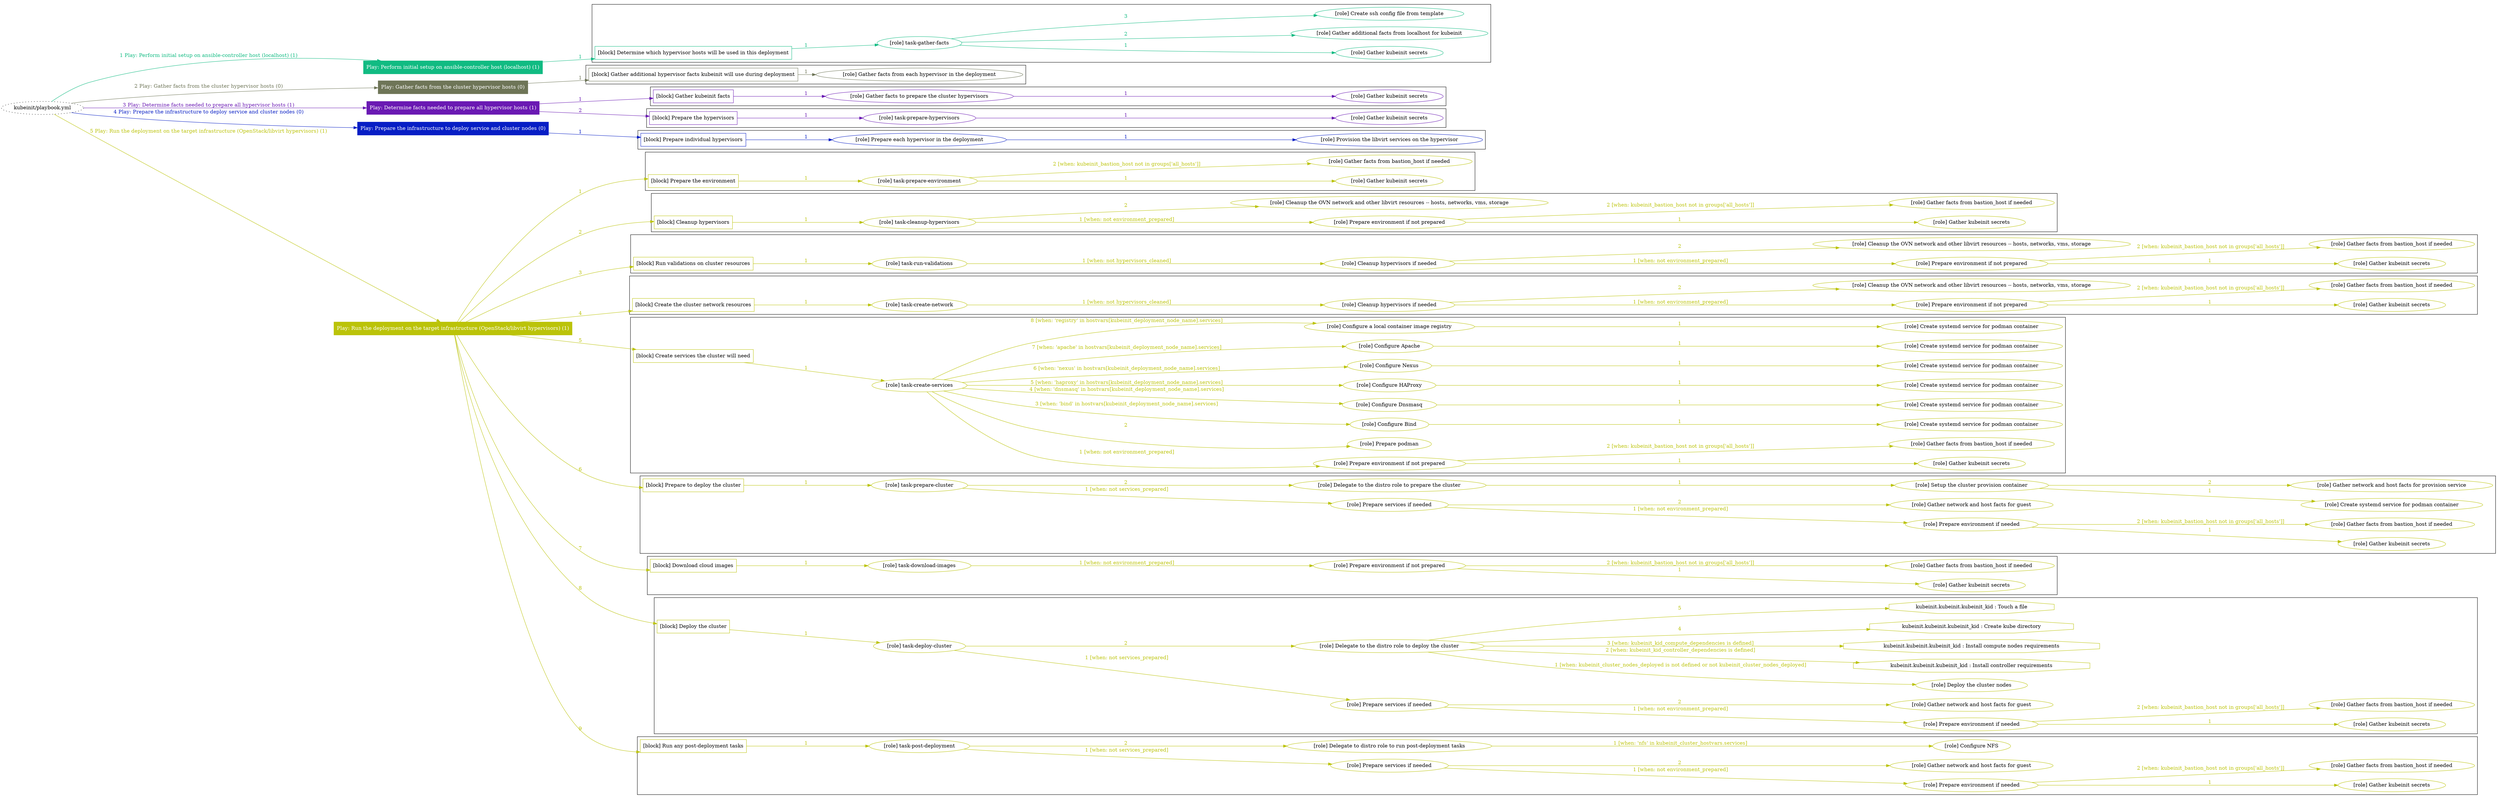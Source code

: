 digraph {
	graph [concentrate=true ordering=in rankdir=LR ratio=fill]
	edge [esep=5 sep=10]
	"kubeinit/playbook.yml" [URL="/home/runner/work/kubeinit/kubeinit/kubeinit/playbook.yml" id=playbook_c66d2b6c style=dotted]
	"kubeinit/playbook.yml" -> play_fbed39d3 [label="1 Play: Perform initial setup on ansible-controller host (localhost) (1)" color="#11bb82" fontcolor="#11bb82" id=edge_play_fbed39d3 labeltooltip="1 Play: Perform initial setup on ansible-controller host (localhost) (1)" tooltip="1 Play: Perform initial setup on ansible-controller host (localhost) (1)"]
	subgraph "Play: Perform initial setup on ansible-controller host (localhost) (1)" {
		play_fbed39d3 [label="Play: Perform initial setup on ansible-controller host (localhost) (1)" URL="/home/runner/work/kubeinit/kubeinit/kubeinit/playbook.yml" color="#11bb82" fontcolor="#ffffff" id=play_fbed39d3 shape=box style=filled tooltip=localhost]
		play_fbed39d3 -> block_c9424dff [label=1 color="#11bb82" fontcolor="#11bb82" id=edge_block_c9424dff labeltooltip=1 tooltip=1]
		subgraph cluster_block_c9424dff {
			block_c9424dff [label="[block] Determine which hypervisor hosts will be used in this deployment" URL="/home/runner/work/kubeinit/kubeinit/kubeinit/playbook.yml" color="#11bb82" id=block_c9424dff labeltooltip="Determine which hypervisor hosts will be used in this deployment" shape=box tooltip="Determine which hypervisor hosts will be used in this deployment"]
			block_c9424dff -> role_0dcf5e2d [label="1 " color="#11bb82" fontcolor="#11bb82" id=edge_role_0dcf5e2d labeltooltip="1 " tooltip="1 "]
			subgraph "task-gather-facts" {
				role_0dcf5e2d [label="[role] task-gather-facts" URL="/home/runner/work/kubeinit/kubeinit/kubeinit/playbook.yml" color="#11bb82" id=role_0dcf5e2d tooltip="task-gather-facts"]
				role_0dcf5e2d -> role_70205ec1 [label="1 " color="#11bb82" fontcolor="#11bb82" id=edge_role_70205ec1 labeltooltip="1 " tooltip="1 "]
				subgraph "Gather kubeinit secrets" {
					role_70205ec1 [label="[role] Gather kubeinit secrets" URL="/home/runner/.ansible/collections/ansible_collections/kubeinit/kubeinit/roles/kubeinit_prepare/tasks/build_hypervisors_group.yml" color="#11bb82" id=role_70205ec1 tooltip="Gather kubeinit secrets"]
				}
				role_0dcf5e2d -> role_a5b47a9d [label="2 " color="#11bb82" fontcolor="#11bb82" id=edge_role_a5b47a9d labeltooltip="2 " tooltip="2 "]
				subgraph "Gather additional facts from localhost for kubeinit" {
					role_a5b47a9d [label="[role] Gather additional facts from localhost for kubeinit" URL="/home/runner/.ansible/collections/ansible_collections/kubeinit/kubeinit/roles/kubeinit_prepare/tasks/build_hypervisors_group.yml" color="#11bb82" id=role_a5b47a9d tooltip="Gather additional facts from localhost for kubeinit"]
				}
				role_0dcf5e2d -> role_9160fa80 [label="3 " color="#11bb82" fontcolor="#11bb82" id=edge_role_9160fa80 labeltooltip="3 " tooltip="3 "]
				subgraph "Create ssh config file from template" {
					role_9160fa80 [label="[role] Create ssh config file from template" URL="/home/runner/.ansible/collections/ansible_collections/kubeinit/kubeinit/roles/kubeinit_prepare/tasks/build_hypervisors_group.yml" color="#11bb82" id=role_9160fa80 tooltip="Create ssh config file from template"]
				}
			}
		}
	}
	"kubeinit/playbook.yml" -> play_3b888ffa [label="2 Play: Gather facts from the cluster hypervisor hosts (0)" color="#6e7557" fontcolor="#6e7557" id=edge_play_3b888ffa labeltooltip="2 Play: Gather facts from the cluster hypervisor hosts (0)" tooltip="2 Play: Gather facts from the cluster hypervisor hosts (0)"]
	subgraph "Play: Gather facts from the cluster hypervisor hosts (0)" {
		play_3b888ffa [label="Play: Gather facts from the cluster hypervisor hosts (0)" URL="/home/runner/work/kubeinit/kubeinit/kubeinit/playbook.yml" color="#6e7557" fontcolor="#ffffff" id=play_3b888ffa shape=box style=filled tooltip="Play: Gather facts from the cluster hypervisor hosts (0)"]
		play_3b888ffa -> block_e6f372ea [label=1 color="#6e7557" fontcolor="#6e7557" id=edge_block_e6f372ea labeltooltip=1 tooltip=1]
		subgraph cluster_block_e6f372ea {
			block_e6f372ea [label="[block] Gather additional hypervisor facts kubeinit will use during deployment" URL="/home/runner/work/kubeinit/kubeinit/kubeinit/playbook.yml" color="#6e7557" id=block_e6f372ea labeltooltip="Gather additional hypervisor facts kubeinit will use during deployment" shape=box tooltip="Gather additional hypervisor facts kubeinit will use during deployment"]
			block_e6f372ea -> role_b46fb374 [label="1 " color="#6e7557" fontcolor="#6e7557" id=edge_role_b46fb374 labeltooltip="1 " tooltip="1 "]
			subgraph "Gather facts from each hypervisor in the deployment" {
				role_b46fb374 [label="[role] Gather facts from each hypervisor in the deployment" URL="/home/runner/work/kubeinit/kubeinit/kubeinit/playbook.yml" color="#6e7557" id=role_b46fb374 tooltip="Gather facts from each hypervisor in the deployment"]
			}
		}
	}
	"kubeinit/playbook.yml" -> play_66f94cb5 [label="3 Play: Determine facts needed to prepare all hypervisor hosts (1)" color="#6a19b3" fontcolor="#6a19b3" id=edge_play_66f94cb5 labeltooltip="3 Play: Determine facts needed to prepare all hypervisor hosts (1)" tooltip="3 Play: Determine facts needed to prepare all hypervisor hosts (1)"]
	subgraph "Play: Determine facts needed to prepare all hypervisor hosts (1)" {
		play_66f94cb5 [label="Play: Determine facts needed to prepare all hypervisor hosts (1)" URL="/home/runner/work/kubeinit/kubeinit/kubeinit/playbook.yml" color="#6a19b3" fontcolor="#ffffff" id=play_66f94cb5 shape=box style=filled tooltip=localhost]
		play_66f94cb5 -> block_f495e90d [label=1 color="#6a19b3" fontcolor="#6a19b3" id=edge_block_f495e90d labeltooltip=1 tooltip=1]
		subgraph cluster_block_f495e90d {
			block_f495e90d [label="[block] Gather kubeinit facts" URL="/home/runner/work/kubeinit/kubeinit/kubeinit/playbook.yml" color="#6a19b3" id=block_f495e90d labeltooltip="Gather kubeinit facts" shape=box tooltip="Gather kubeinit facts"]
			block_f495e90d -> role_ffa2a58a [label="1 " color="#6a19b3" fontcolor="#6a19b3" id=edge_role_ffa2a58a labeltooltip="1 " tooltip="1 "]
			subgraph "Gather facts to prepare the cluster hypervisors" {
				role_ffa2a58a [label="[role] Gather facts to prepare the cluster hypervisors" URL="/home/runner/work/kubeinit/kubeinit/kubeinit/playbook.yml" color="#6a19b3" id=role_ffa2a58a tooltip="Gather facts to prepare the cluster hypervisors"]
				role_ffa2a58a -> role_9fe7376a [label="1 " color="#6a19b3" fontcolor="#6a19b3" id=edge_role_9fe7376a labeltooltip="1 " tooltip="1 "]
				subgraph "Gather kubeinit secrets" {
					role_9fe7376a [label="[role] Gather kubeinit secrets" URL="/home/runner/.ansible/collections/ansible_collections/kubeinit/kubeinit/roles/kubeinit_prepare/tasks/gather_kubeinit_facts.yml" color="#6a19b3" id=role_9fe7376a tooltip="Gather kubeinit secrets"]
				}
			}
		}
		play_66f94cb5 -> block_271c1c79 [label=2 color="#6a19b3" fontcolor="#6a19b3" id=edge_block_271c1c79 labeltooltip=2 tooltip=2]
		subgraph cluster_block_271c1c79 {
			block_271c1c79 [label="[block] Prepare the hypervisors" URL="/home/runner/work/kubeinit/kubeinit/kubeinit/playbook.yml" color="#6a19b3" id=block_271c1c79 labeltooltip="Prepare the hypervisors" shape=box tooltip="Prepare the hypervisors"]
			block_271c1c79 -> role_69c3ba0f [label="1 " color="#6a19b3" fontcolor="#6a19b3" id=edge_role_69c3ba0f labeltooltip="1 " tooltip="1 "]
			subgraph "task-prepare-hypervisors" {
				role_69c3ba0f [label="[role] task-prepare-hypervisors" URL="/home/runner/work/kubeinit/kubeinit/kubeinit/playbook.yml" color="#6a19b3" id=role_69c3ba0f tooltip="task-prepare-hypervisors"]
				role_69c3ba0f -> role_991fa40a [label="1 " color="#6a19b3" fontcolor="#6a19b3" id=edge_role_991fa40a labeltooltip="1 " tooltip="1 "]
				subgraph "Gather kubeinit secrets" {
					role_991fa40a [label="[role] Gather kubeinit secrets" URL="/home/runner/.ansible/collections/ansible_collections/kubeinit/kubeinit/roles/kubeinit_prepare/tasks/gather_kubeinit_facts.yml" color="#6a19b3" id=role_991fa40a tooltip="Gather kubeinit secrets"]
				}
			}
		}
	}
	"kubeinit/playbook.yml" -> play_168683db [label="4 Play: Prepare the infrastructure to deploy service and cluster nodes (0)" color="#071ec5" fontcolor="#071ec5" id=edge_play_168683db labeltooltip="4 Play: Prepare the infrastructure to deploy service and cluster nodes (0)" tooltip="4 Play: Prepare the infrastructure to deploy service and cluster nodes (0)"]
	subgraph "Play: Prepare the infrastructure to deploy service and cluster nodes (0)" {
		play_168683db [label="Play: Prepare the infrastructure to deploy service and cluster nodes (0)" URL="/home/runner/work/kubeinit/kubeinit/kubeinit/playbook.yml" color="#071ec5" fontcolor="#ffffff" id=play_168683db shape=box style=filled tooltip="Play: Prepare the infrastructure to deploy service and cluster nodes (0)"]
		play_168683db -> block_8e3e658f [label=1 color="#071ec5" fontcolor="#071ec5" id=edge_block_8e3e658f labeltooltip=1 tooltip=1]
		subgraph cluster_block_8e3e658f {
			block_8e3e658f [label="[block] Prepare individual hypervisors" URL="/home/runner/work/kubeinit/kubeinit/kubeinit/playbook.yml" color="#071ec5" id=block_8e3e658f labeltooltip="Prepare individual hypervisors" shape=box tooltip="Prepare individual hypervisors"]
			block_8e3e658f -> role_1d88ea75 [label="1 " color="#071ec5" fontcolor="#071ec5" id=edge_role_1d88ea75 labeltooltip="1 " tooltip="1 "]
			subgraph "Prepare each hypervisor in the deployment" {
				role_1d88ea75 [label="[role] Prepare each hypervisor in the deployment" URL="/home/runner/work/kubeinit/kubeinit/kubeinit/playbook.yml" color="#071ec5" id=role_1d88ea75 tooltip="Prepare each hypervisor in the deployment"]
				role_1d88ea75 -> role_c6148bd5 [label="1 " color="#071ec5" fontcolor="#071ec5" id=edge_role_c6148bd5 labeltooltip="1 " tooltip="1 "]
				subgraph "Provision the libvirt services on the hypervisor" {
					role_c6148bd5 [label="[role] Provision the libvirt services on the hypervisor" URL="/home/runner/.ansible/collections/ansible_collections/kubeinit/kubeinit/roles/kubeinit_prepare/tasks/prepare_hypervisor.yml" color="#071ec5" id=role_c6148bd5 tooltip="Provision the libvirt services on the hypervisor"]
				}
			}
		}
	}
	"kubeinit/playbook.yml" -> play_9529933c [label="5 Play: Run the deployment on the target infrastructure (OpenStack/libvirt hypervisors) (1)" color="#bbc309" fontcolor="#bbc309" id=edge_play_9529933c labeltooltip="5 Play: Run the deployment on the target infrastructure (OpenStack/libvirt hypervisors) (1)" tooltip="5 Play: Run the deployment on the target infrastructure (OpenStack/libvirt hypervisors) (1)"]
	subgraph "Play: Run the deployment on the target infrastructure (OpenStack/libvirt hypervisors) (1)" {
		play_9529933c [label="Play: Run the deployment on the target infrastructure (OpenStack/libvirt hypervisors) (1)" URL="/home/runner/work/kubeinit/kubeinit/kubeinit/playbook.yml" color="#bbc309" fontcolor="#ffffff" id=play_9529933c shape=box style=filled tooltip=localhost]
		play_9529933c -> block_76364a7c [label=1 color="#bbc309" fontcolor="#bbc309" id=edge_block_76364a7c labeltooltip=1 tooltip=1]
		subgraph cluster_block_76364a7c {
			block_76364a7c [label="[block] Prepare the environment" URL="/home/runner/work/kubeinit/kubeinit/kubeinit/playbook.yml" color="#bbc309" id=block_76364a7c labeltooltip="Prepare the environment" shape=box tooltip="Prepare the environment"]
			block_76364a7c -> role_6dca01d0 [label="1 " color="#bbc309" fontcolor="#bbc309" id=edge_role_6dca01d0 labeltooltip="1 " tooltip="1 "]
			subgraph "task-prepare-environment" {
				role_6dca01d0 [label="[role] task-prepare-environment" URL="/home/runner/work/kubeinit/kubeinit/kubeinit/playbook.yml" color="#bbc309" id=role_6dca01d0 tooltip="task-prepare-environment"]
				role_6dca01d0 -> role_e27d7e9a [label="1 " color="#bbc309" fontcolor="#bbc309" id=edge_role_e27d7e9a labeltooltip="1 " tooltip="1 "]
				subgraph "Gather kubeinit secrets" {
					role_e27d7e9a [label="[role] Gather kubeinit secrets" URL="/home/runner/.ansible/collections/ansible_collections/kubeinit/kubeinit/roles/kubeinit_prepare/tasks/gather_kubeinit_facts.yml" color="#bbc309" id=role_e27d7e9a tooltip="Gather kubeinit secrets"]
				}
				role_6dca01d0 -> role_50e47f09 [label="2 [when: kubeinit_bastion_host not in groups['all_hosts']]" color="#bbc309" fontcolor="#bbc309" id=edge_role_50e47f09 labeltooltip="2 [when: kubeinit_bastion_host not in groups['all_hosts']]" tooltip="2 [when: kubeinit_bastion_host not in groups['all_hosts']]"]
				subgraph "Gather facts from bastion_host if needed" {
					role_50e47f09 [label="[role] Gather facts from bastion_host if needed" URL="/home/runner/.ansible/collections/ansible_collections/kubeinit/kubeinit/roles/kubeinit_prepare/tasks/main.yml" color="#bbc309" id=role_50e47f09 tooltip="Gather facts from bastion_host if needed"]
				}
			}
		}
		play_9529933c -> block_c241fa55 [label=2 color="#bbc309" fontcolor="#bbc309" id=edge_block_c241fa55 labeltooltip=2 tooltip=2]
		subgraph cluster_block_c241fa55 {
			block_c241fa55 [label="[block] Cleanup hypervisors" URL="/home/runner/work/kubeinit/kubeinit/kubeinit/playbook.yml" color="#bbc309" id=block_c241fa55 labeltooltip="Cleanup hypervisors" shape=box tooltip="Cleanup hypervisors"]
			block_c241fa55 -> role_ae78bc80 [label="1 " color="#bbc309" fontcolor="#bbc309" id=edge_role_ae78bc80 labeltooltip="1 " tooltip="1 "]
			subgraph "task-cleanup-hypervisors" {
				role_ae78bc80 [label="[role] task-cleanup-hypervisors" URL="/home/runner/work/kubeinit/kubeinit/kubeinit/playbook.yml" color="#bbc309" id=role_ae78bc80 tooltip="task-cleanup-hypervisors"]
				role_ae78bc80 -> role_34e4c53e [label="1 [when: not environment_prepared]" color="#bbc309" fontcolor="#bbc309" id=edge_role_34e4c53e labeltooltip="1 [when: not environment_prepared]" tooltip="1 [when: not environment_prepared]"]
				subgraph "Prepare environment if not prepared" {
					role_34e4c53e [label="[role] Prepare environment if not prepared" URL="/home/runner/.ansible/collections/ansible_collections/kubeinit/kubeinit/roles/kubeinit_libvirt/tasks/cleanup_hypervisors.yml" color="#bbc309" id=role_34e4c53e tooltip="Prepare environment if not prepared"]
					role_34e4c53e -> role_4a4bcd82 [label="1 " color="#bbc309" fontcolor="#bbc309" id=edge_role_4a4bcd82 labeltooltip="1 " tooltip="1 "]
					subgraph "Gather kubeinit secrets" {
						role_4a4bcd82 [label="[role] Gather kubeinit secrets" URL="/home/runner/.ansible/collections/ansible_collections/kubeinit/kubeinit/roles/kubeinit_prepare/tasks/gather_kubeinit_facts.yml" color="#bbc309" id=role_4a4bcd82 tooltip="Gather kubeinit secrets"]
					}
					role_34e4c53e -> role_caad94bd [label="2 [when: kubeinit_bastion_host not in groups['all_hosts']]" color="#bbc309" fontcolor="#bbc309" id=edge_role_caad94bd labeltooltip="2 [when: kubeinit_bastion_host not in groups['all_hosts']]" tooltip="2 [when: kubeinit_bastion_host not in groups['all_hosts']]"]
					subgraph "Gather facts from bastion_host if needed" {
						role_caad94bd [label="[role] Gather facts from bastion_host if needed" URL="/home/runner/.ansible/collections/ansible_collections/kubeinit/kubeinit/roles/kubeinit_prepare/tasks/main.yml" color="#bbc309" id=role_caad94bd tooltip="Gather facts from bastion_host if needed"]
					}
				}
				role_ae78bc80 -> role_d96085a8 [label="2 " color="#bbc309" fontcolor="#bbc309" id=edge_role_d96085a8 labeltooltip="2 " tooltip="2 "]
				subgraph "Cleanup the OVN network and other libvirt resources -- hosts, networks, vms, storage" {
					role_d96085a8 [label="[role] Cleanup the OVN network and other libvirt resources -- hosts, networks, vms, storage" URL="/home/runner/.ansible/collections/ansible_collections/kubeinit/kubeinit/roles/kubeinit_libvirt/tasks/cleanup_hypervisors.yml" color="#bbc309" id=role_d96085a8 tooltip="Cleanup the OVN network and other libvirt resources -- hosts, networks, vms, storage"]
				}
			}
		}
		play_9529933c -> block_d9c5f96c [label=3 color="#bbc309" fontcolor="#bbc309" id=edge_block_d9c5f96c labeltooltip=3 tooltip=3]
		subgraph cluster_block_d9c5f96c {
			block_d9c5f96c [label="[block] Run validations on cluster resources" URL="/home/runner/work/kubeinit/kubeinit/kubeinit/playbook.yml" color="#bbc309" id=block_d9c5f96c labeltooltip="Run validations on cluster resources" shape=box tooltip="Run validations on cluster resources"]
			block_d9c5f96c -> role_cf5ca681 [label="1 " color="#bbc309" fontcolor="#bbc309" id=edge_role_cf5ca681 labeltooltip="1 " tooltip="1 "]
			subgraph "task-run-validations" {
				role_cf5ca681 [label="[role] task-run-validations" URL="/home/runner/work/kubeinit/kubeinit/kubeinit/playbook.yml" color="#bbc309" id=role_cf5ca681 tooltip="task-run-validations"]
				role_cf5ca681 -> role_92d03b9b [label="1 [when: not hypervisors_cleaned]" color="#bbc309" fontcolor="#bbc309" id=edge_role_92d03b9b labeltooltip="1 [when: not hypervisors_cleaned]" tooltip="1 [when: not hypervisors_cleaned]"]
				subgraph "Cleanup hypervisors if needed" {
					role_92d03b9b [label="[role] Cleanup hypervisors if needed" URL="/home/runner/.ansible/collections/ansible_collections/kubeinit/kubeinit/roles/kubeinit_validations/tasks/main.yml" color="#bbc309" id=role_92d03b9b tooltip="Cleanup hypervisors if needed"]
					role_92d03b9b -> role_3b98ca30 [label="1 [when: not environment_prepared]" color="#bbc309" fontcolor="#bbc309" id=edge_role_3b98ca30 labeltooltip="1 [when: not environment_prepared]" tooltip="1 [when: not environment_prepared]"]
					subgraph "Prepare environment if not prepared" {
						role_3b98ca30 [label="[role] Prepare environment if not prepared" URL="/home/runner/.ansible/collections/ansible_collections/kubeinit/kubeinit/roles/kubeinit_libvirt/tasks/cleanup_hypervisors.yml" color="#bbc309" id=role_3b98ca30 tooltip="Prepare environment if not prepared"]
						role_3b98ca30 -> role_3f844bdb [label="1 " color="#bbc309" fontcolor="#bbc309" id=edge_role_3f844bdb labeltooltip="1 " tooltip="1 "]
						subgraph "Gather kubeinit secrets" {
							role_3f844bdb [label="[role] Gather kubeinit secrets" URL="/home/runner/.ansible/collections/ansible_collections/kubeinit/kubeinit/roles/kubeinit_prepare/tasks/gather_kubeinit_facts.yml" color="#bbc309" id=role_3f844bdb tooltip="Gather kubeinit secrets"]
						}
						role_3b98ca30 -> role_55ef701d [label="2 [when: kubeinit_bastion_host not in groups['all_hosts']]" color="#bbc309" fontcolor="#bbc309" id=edge_role_55ef701d labeltooltip="2 [when: kubeinit_bastion_host not in groups['all_hosts']]" tooltip="2 [when: kubeinit_bastion_host not in groups['all_hosts']]"]
						subgraph "Gather facts from bastion_host if needed" {
							role_55ef701d [label="[role] Gather facts from bastion_host if needed" URL="/home/runner/.ansible/collections/ansible_collections/kubeinit/kubeinit/roles/kubeinit_prepare/tasks/main.yml" color="#bbc309" id=role_55ef701d tooltip="Gather facts from bastion_host if needed"]
						}
					}
					role_92d03b9b -> role_9e9fdbe2 [label="2 " color="#bbc309" fontcolor="#bbc309" id=edge_role_9e9fdbe2 labeltooltip="2 " tooltip="2 "]
					subgraph "Cleanup the OVN network and other libvirt resources -- hosts, networks, vms, storage" {
						role_9e9fdbe2 [label="[role] Cleanup the OVN network and other libvirt resources -- hosts, networks, vms, storage" URL="/home/runner/.ansible/collections/ansible_collections/kubeinit/kubeinit/roles/kubeinit_libvirt/tasks/cleanup_hypervisors.yml" color="#bbc309" id=role_9e9fdbe2 tooltip="Cleanup the OVN network and other libvirt resources -- hosts, networks, vms, storage"]
					}
				}
			}
		}
		play_9529933c -> block_535221e5 [label=4 color="#bbc309" fontcolor="#bbc309" id=edge_block_535221e5 labeltooltip=4 tooltip=4]
		subgraph cluster_block_535221e5 {
			block_535221e5 [label="[block] Create the cluster network resources" URL="/home/runner/work/kubeinit/kubeinit/kubeinit/playbook.yml" color="#bbc309" id=block_535221e5 labeltooltip="Create the cluster network resources" shape=box tooltip="Create the cluster network resources"]
			block_535221e5 -> role_fe9a8014 [label="1 " color="#bbc309" fontcolor="#bbc309" id=edge_role_fe9a8014 labeltooltip="1 " tooltip="1 "]
			subgraph "task-create-network" {
				role_fe9a8014 [label="[role] task-create-network" URL="/home/runner/work/kubeinit/kubeinit/kubeinit/playbook.yml" color="#bbc309" id=role_fe9a8014 tooltip="task-create-network"]
				role_fe9a8014 -> role_20a95f0d [label="1 [when: not hypervisors_cleaned]" color="#bbc309" fontcolor="#bbc309" id=edge_role_20a95f0d labeltooltip="1 [when: not hypervisors_cleaned]" tooltip="1 [when: not hypervisors_cleaned]"]
				subgraph "Cleanup hypervisors if needed" {
					role_20a95f0d [label="[role] Cleanup hypervisors if needed" URL="/home/runner/.ansible/collections/ansible_collections/kubeinit/kubeinit/roles/kubeinit_libvirt/tasks/create_network.yml" color="#bbc309" id=role_20a95f0d tooltip="Cleanup hypervisors if needed"]
					role_20a95f0d -> role_280f5bee [label="1 [when: not environment_prepared]" color="#bbc309" fontcolor="#bbc309" id=edge_role_280f5bee labeltooltip="1 [when: not environment_prepared]" tooltip="1 [when: not environment_prepared]"]
					subgraph "Prepare environment if not prepared" {
						role_280f5bee [label="[role] Prepare environment if not prepared" URL="/home/runner/.ansible/collections/ansible_collections/kubeinit/kubeinit/roles/kubeinit_libvirt/tasks/cleanup_hypervisors.yml" color="#bbc309" id=role_280f5bee tooltip="Prepare environment if not prepared"]
						role_280f5bee -> role_f8305749 [label="1 " color="#bbc309" fontcolor="#bbc309" id=edge_role_f8305749 labeltooltip="1 " tooltip="1 "]
						subgraph "Gather kubeinit secrets" {
							role_f8305749 [label="[role] Gather kubeinit secrets" URL="/home/runner/.ansible/collections/ansible_collections/kubeinit/kubeinit/roles/kubeinit_prepare/tasks/gather_kubeinit_facts.yml" color="#bbc309" id=role_f8305749 tooltip="Gather kubeinit secrets"]
						}
						role_280f5bee -> role_5adccc6c [label="2 [when: kubeinit_bastion_host not in groups['all_hosts']]" color="#bbc309" fontcolor="#bbc309" id=edge_role_5adccc6c labeltooltip="2 [when: kubeinit_bastion_host not in groups['all_hosts']]" tooltip="2 [when: kubeinit_bastion_host not in groups['all_hosts']]"]
						subgraph "Gather facts from bastion_host if needed" {
							role_5adccc6c [label="[role] Gather facts from bastion_host if needed" URL="/home/runner/.ansible/collections/ansible_collections/kubeinit/kubeinit/roles/kubeinit_prepare/tasks/main.yml" color="#bbc309" id=role_5adccc6c tooltip="Gather facts from bastion_host if needed"]
						}
					}
					role_20a95f0d -> role_b2663a07 [label="2 " color="#bbc309" fontcolor="#bbc309" id=edge_role_b2663a07 labeltooltip="2 " tooltip="2 "]
					subgraph "Cleanup the OVN network and other libvirt resources -- hosts, networks, vms, storage" {
						role_b2663a07 [label="[role] Cleanup the OVN network and other libvirt resources -- hosts, networks, vms, storage" URL="/home/runner/.ansible/collections/ansible_collections/kubeinit/kubeinit/roles/kubeinit_libvirt/tasks/cleanup_hypervisors.yml" color="#bbc309" id=role_b2663a07 tooltip="Cleanup the OVN network and other libvirt resources -- hosts, networks, vms, storage"]
					}
				}
			}
		}
		play_9529933c -> block_8346c1e0 [label=5 color="#bbc309" fontcolor="#bbc309" id=edge_block_8346c1e0 labeltooltip=5 tooltip=5]
		subgraph cluster_block_8346c1e0 {
			block_8346c1e0 [label="[block] Create services the cluster will need" URL="/home/runner/work/kubeinit/kubeinit/kubeinit/playbook.yml" color="#bbc309" id=block_8346c1e0 labeltooltip="Create services the cluster will need" shape=box tooltip="Create services the cluster will need"]
			block_8346c1e0 -> role_ca1c887b [label="1 " color="#bbc309" fontcolor="#bbc309" id=edge_role_ca1c887b labeltooltip="1 " tooltip="1 "]
			subgraph "task-create-services" {
				role_ca1c887b [label="[role] task-create-services" URL="/home/runner/work/kubeinit/kubeinit/kubeinit/playbook.yml" color="#bbc309" id=role_ca1c887b tooltip="task-create-services"]
				role_ca1c887b -> role_d0c6d869 [label="1 [when: not environment_prepared]" color="#bbc309" fontcolor="#bbc309" id=edge_role_d0c6d869 labeltooltip="1 [when: not environment_prepared]" tooltip="1 [when: not environment_prepared]"]
				subgraph "Prepare environment if not prepared" {
					role_d0c6d869 [label="[role] Prepare environment if not prepared" URL="/home/runner/.ansible/collections/ansible_collections/kubeinit/kubeinit/roles/kubeinit_services/tasks/main.yml" color="#bbc309" id=role_d0c6d869 tooltip="Prepare environment if not prepared"]
					role_d0c6d869 -> role_6ed47f41 [label="1 " color="#bbc309" fontcolor="#bbc309" id=edge_role_6ed47f41 labeltooltip="1 " tooltip="1 "]
					subgraph "Gather kubeinit secrets" {
						role_6ed47f41 [label="[role] Gather kubeinit secrets" URL="/home/runner/.ansible/collections/ansible_collections/kubeinit/kubeinit/roles/kubeinit_prepare/tasks/gather_kubeinit_facts.yml" color="#bbc309" id=role_6ed47f41 tooltip="Gather kubeinit secrets"]
					}
					role_d0c6d869 -> role_5b62f137 [label="2 [when: kubeinit_bastion_host not in groups['all_hosts']]" color="#bbc309" fontcolor="#bbc309" id=edge_role_5b62f137 labeltooltip="2 [when: kubeinit_bastion_host not in groups['all_hosts']]" tooltip="2 [when: kubeinit_bastion_host not in groups['all_hosts']]"]
					subgraph "Gather facts from bastion_host if needed" {
						role_5b62f137 [label="[role] Gather facts from bastion_host if needed" URL="/home/runner/.ansible/collections/ansible_collections/kubeinit/kubeinit/roles/kubeinit_prepare/tasks/main.yml" color="#bbc309" id=role_5b62f137 tooltip="Gather facts from bastion_host if needed"]
					}
				}
				role_ca1c887b -> role_a97f6006 [label="2 " color="#bbc309" fontcolor="#bbc309" id=edge_role_a97f6006 labeltooltip="2 " tooltip="2 "]
				subgraph "Prepare podman" {
					role_a97f6006 [label="[role] Prepare podman" URL="/home/runner/.ansible/collections/ansible_collections/kubeinit/kubeinit/roles/kubeinit_services/tasks/00_create_service_pod.yml" color="#bbc309" id=role_a97f6006 tooltip="Prepare podman"]
				}
				role_ca1c887b -> role_5b91a382 [label="3 [when: 'bind' in hostvars[kubeinit_deployment_node_name].services]" color="#bbc309" fontcolor="#bbc309" id=edge_role_5b91a382 labeltooltip="3 [when: 'bind' in hostvars[kubeinit_deployment_node_name].services]" tooltip="3 [when: 'bind' in hostvars[kubeinit_deployment_node_name].services]"]
				subgraph "Configure Bind" {
					role_5b91a382 [label="[role] Configure Bind" URL="/home/runner/.ansible/collections/ansible_collections/kubeinit/kubeinit/roles/kubeinit_services/tasks/start_services_containers.yml" color="#bbc309" id=role_5b91a382 tooltip="Configure Bind"]
					role_5b91a382 -> role_92d95668 [label="1 " color="#bbc309" fontcolor="#bbc309" id=edge_role_92d95668 labeltooltip="1 " tooltip="1 "]
					subgraph "Create systemd service for podman container" {
						role_92d95668 [label="[role] Create systemd service for podman container" URL="/home/runner/.ansible/collections/ansible_collections/kubeinit/kubeinit/roles/kubeinit_bind/tasks/main.yml" color="#bbc309" id=role_92d95668 tooltip="Create systemd service for podman container"]
					}
				}
				role_ca1c887b -> role_545aea89 [label="4 [when: 'dnsmasq' in hostvars[kubeinit_deployment_node_name].services]" color="#bbc309" fontcolor="#bbc309" id=edge_role_545aea89 labeltooltip="4 [when: 'dnsmasq' in hostvars[kubeinit_deployment_node_name].services]" tooltip="4 [when: 'dnsmasq' in hostvars[kubeinit_deployment_node_name].services]"]
				subgraph "Configure Dnsmasq" {
					role_545aea89 [label="[role] Configure Dnsmasq" URL="/home/runner/.ansible/collections/ansible_collections/kubeinit/kubeinit/roles/kubeinit_services/tasks/start_services_containers.yml" color="#bbc309" id=role_545aea89 tooltip="Configure Dnsmasq"]
					role_545aea89 -> role_5e1aa521 [label="1 " color="#bbc309" fontcolor="#bbc309" id=edge_role_5e1aa521 labeltooltip="1 " tooltip="1 "]
					subgraph "Create systemd service for podman container" {
						role_5e1aa521 [label="[role] Create systemd service for podman container" URL="/home/runner/.ansible/collections/ansible_collections/kubeinit/kubeinit/roles/kubeinit_dnsmasq/tasks/main.yml" color="#bbc309" id=role_5e1aa521 tooltip="Create systemd service for podman container"]
					}
				}
				role_ca1c887b -> role_60250e47 [label="5 [when: 'haproxy' in hostvars[kubeinit_deployment_node_name].services]" color="#bbc309" fontcolor="#bbc309" id=edge_role_60250e47 labeltooltip="5 [when: 'haproxy' in hostvars[kubeinit_deployment_node_name].services]" tooltip="5 [when: 'haproxy' in hostvars[kubeinit_deployment_node_name].services]"]
				subgraph "Configure HAProxy" {
					role_60250e47 [label="[role] Configure HAProxy" URL="/home/runner/.ansible/collections/ansible_collections/kubeinit/kubeinit/roles/kubeinit_services/tasks/start_services_containers.yml" color="#bbc309" id=role_60250e47 tooltip="Configure HAProxy"]
					role_60250e47 -> role_66f6d099 [label="1 " color="#bbc309" fontcolor="#bbc309" id=edge_role_66f6d099 labeltooltip="1 " tooltip="1 "]
					subgraph "Create systemd service for podman container" {
						role_66f6d099 [label="[role] Create systemd service for podman container" URL="/home/runner/.ansible/collections/ansible_collections/kubeinit/kubeinit/roles/kubeinit_haproxy/tasks/main.yml" color="#bbc309" id=role_66f6d099 tooltip="Create systemd service for podman container"]
					}
				}
				role_ca1c887b -> role_f89919b2 [label="6 [when: 'nexus' in hostvars[kubeinit_deployment_node_name].services]" color="#bbc309" fontcolor="#bbc309" id=edge_role_f89919b2 labeltooltip="6 [when: 'nexus' in hostvars[kubeinit_deployment_node_name].services]" tooltip="6 [when: 'nexus' in hostvars[kubeinit_deployment_node_name].services]"]
				subgraph "Configure Nexus" {
					role_f89919b2 [label="[role] Configure Nexus" URL="/home/runner/.ansible/collections/ansible_collections/kubeinit/kubeinit/roles/kubeinit_services/tasks/start_services_containers.yml" color="#bbc309" id=role_f89919b2 tooltip="Configure Nexus"]
					role_f89919b2 -> role_61644a40 [label="1 " color="#bbc309" fontcolor="#bbc309" id=edge_role_61644a40 labeltooltip="1 " tooltip="1 "]
					subgraph "Create systemd service for podman container" {
						role_61644a40 [label="[role] Create systemd service for podman container" URL="/home/runner/.ansible/collections/ansible_collections/kubeinit/kubeinit/roles/kubeinit_nexus/tasks/main.yml" color="#bbc309" id=role_61644a40 tooltip="Create systemd service for podman container"]
					}
				}
				role_ca1c887b -> role_2cda50cd [label="7 [when: 'apache' in hostvars[kubeinit_deployment_node_name].services]" color="#bbc309" fontcolor="#bbc309" id=edge_role_2cda50cd labeltooltip="7 [when: 'apache' in hostvars[kubeinit_deployment_node_name].services]" tooltip="7 [when: 'apache' in hostvars[kubeinit_deployment_node_name].services]"]
				subgraph "Configure Apache" {
					role_2cda50cd [label="[role] Configure Apache" URL="/home/runner/.ansible/collections/ansible_collections/kubeinit/kubeinit/roles/kubeinit_services/tasks/start_services_containers.yml" color="#bbc309" id=role_2cda50cd tooltip="Configure Apache"]
					role_2cda50cd -> role_f480b634 [label="1 " color="#bbc309" fontcolor="#bbc309" id=edge_role_f480b634 labeltooltip="1 " tooltip="1 "]
					subgraph "Create systemd service for podman container" {
						role_f480b634 [label="[role] Create systemd service for podman container" URL="/home/runner/.ansible/collections/ansible_collections/kubeinit/kubeinit/roles/kubeinit_apache/tasks/main.yml" color="#bbc309" id=role_f480b634 tooltip="Create systemd service for podman container"]
					}
				}
				role_ca1c887b -> role_a7a69fce [label="8 [when: 'registry' in hostvars[kubeinit_deployment_node_name].services]" color="#bbc309" fontcolor="#bbc309" id=edge_role_a7a69fce labeltooltip="8 [when: 'registry' in hostvars[kubeinit_deployment_node_name].services]" tooltip="8 [when: 'registry' in hostvars[kubeinit_deployment_node_name].services]"]
				subgraph "Configure a local container image registry" {
					role_a7a69fce [label="[role] Configure a local container image registry" URL="/home/runner/.ansible/collections/ansible_collections/kubeinit/kubeinit/roles/kubeinit_services/tasks/start_services_containers.yml" color="#bbc309" id=role_a7a69fce tooltip="Configure a local container image registry"]
					role_a7a69fce -> role_78793e08 [label="1 " color="#bbc309" fontcolor="#bbc309" id=edge_role_78793e08 labeltooltip="1 " tooltip="1 "]
					subgraph "Create systemd service for podman container" {
						role_78793e08 [label="[role] Create systemd service for podman container" URL="/home/runner/.ansible/collections/ansible_collections/kubeinit/kubeinit/roles/kubeinit_registry/tasks/main.yml" color="#bbc309" id=role_78793e08 tooltip="Create systemd service for podman container"]
					}
				}
			}
		}
		play_9529933c -> block_df1e9485 [label=6 color="#bbc309" fontcolor="#bbc309" id=edge_block_df1e9485 labeltooltip=6 tooltip=6]
		subgraph cluster_block_df1e9485 {
			block_df1e9485 [label="[block] Prepare to deploy the cluster" URL="/home/runner/work/kubeinit/kubeinit/kubeinit/playbook.yml" color="#bbc309" id=block_df1e9485 labeltooltip="Prepare to deploy the cluster" shape=box tooltip="Prepare to deploy the cluster"]
			block_df1e9485 -> role_56db5fb8 [label="1 " color="#bbc309" fontcolor="#bbc309" id=edge_role_56db5fb8 labeltooltip="1 " tooltip="1 "]
			subgraph "task-prepare-cluster" {
				role_56db5fb8 [label="[role] task-prepare-cluster" URL="/home/runner/work/kubeinit/kubeinit/kubeinit/playbook.yml" color="#bbc309" id=role_56db5fb8 tooltip="task-prepare-cluster"]
				role_56db5fb8 -> role_98bea9de [label="1 [when: not services_prepared]" color="#bbc309" fontcolor="#bbc309" id=edge_role_98bea9de labeltooltip="1 [when: not services_prepared]" tooltip="1 [when: not services_prepared]"]
				subgraph "Prepare services if needed" {
					role_98bea9de [label="[role] Prepare services if needed" URL="/home/runner/.ansible/collections/ansible_collections/kubeinit/kubeinit/roles/kubeinit_prepare/tasks/prepare_cluster.yml" color="#bbc309" id=role_98bea9de tooltip="Prepare services if needed"]
					role_98bea9de -> role_f56ccdbe [label="1 [when: not environment_prepared]" color="#bbc309" fontcolor="#bbc309" id=edge_role_f56ccdbe labeltooltip="1 [when: not environment_prepared]" tooltip="1 [when: not environment_prepared]"]
					subgraph "Prepare environment if needed" {
						role_f56ccdbe [label="[role] Prepare environment if needed" URL="/home/runner/.ansible/collections/ansible_collections/kubeinit/kubeinit/roles/kubeinit_services/tasks/prepare_services.yml" color="#bbc309" id=role_f56ccdbe tooltip="Prepare environment if needed"]
						role_f56ccdbe -> role_5a65d2f6 [label="1 " color="#bbc309" fontcolor="#bbc309" id=edge_role_5a65d2f6 labeltooltip="1 " tooltip="1 "]
						subgraph "Gather kubeinit secrets" {
							role_5a65d2f6 [label="[role] Gather kubeinit secrets" URL="/home/runner/.ansible/collections/ansible_collections/kubeinit/kubeinit/roles/kubeinit_prepare/tasks/gather_kubeinit_facts.yml" color="#bbc309" id=role_5a65d2f6 tooltip="Gather kubeinit secrets"]
						}
						role_f56ccdbe -> role_f939b179 [label="2 [when: kubeinit_bastion_host not in groups['all_hosts']]" color="#bbc309" fontcolor="#bbc309" id=edge_role_f939b179 labeltooltip="2 [when: kubeinit_bastion_host not in groups['all_hosts']]" tooltip="2 [when: kubeinit_bastion_host not in groups['all_hosts']]"]
						subgraph "Gather facts from bastion_host if needed" {
							role_f939b179 [label="[role] Gather facts from bastion_host if needed" URL="/home/runner/.ansible/collections/ansible_collections/kubeinit/kubeinit/roles/kubeinit_prepare/tasks/main.yml" color="#bbc309" id=role_f939b179 tooltip="Gather facts from bastion_host if needed"]
						}
					}
					role_98bea9de -> role_0a4770dd [label="2 " color="#bbc309" fontcolor="#bbc309" id=edge_role_0a4770dd labeltooltip="2 " tooltip="2 "]
					subgraph "Gather network and host facts for guest" {
						role_0a4770dd [label="[role] Gather network and host facts for guest" URL="/home/runner/.ansible/collections/ansible_collections/kubeinit/kubeinit/roles/kubeinit_services/tasks/prepare_services.yml" color="#bbc309" id=role_0a4770dd tooltip="Gather network and host facts for guest"]
					}
				}
				role_56db5fb8 -> role_87957986 [label="2 " color="#bbc309" fontcolor="#bbc309" id=edge_role_87957986 labeltooltip="2 " tooltip="2 "]
				subgraph "Delegate to the distro role to prepare the cluster" {
					role_87957986 [label="[role] Delegate to the distro role to prepare the cluster" URL="/home/runner/.ansible/collections/ansible_collections/kubeinit/kubeinit/roles/kubeinit_prepare/tasks/prepare_cluster.yml" color="#bbc309" id=role_87957986 tooltip="Delegate to the distro role to prepare the cluster"]
					role_87957986 -> role_c4866f3d [label="1 " color="#bbc309" fontcolor="#bbc309" id=edge_role_c4866f3d labeltooltip="1 " tooltip="1 "]
					subgraph "Setup the cluster provision container" {
						role_c4866f3d [label="[role] Setup the cluster provision container" URL="/home/runner/.ansible/collections/ansible_collections/kubeinit/kubeinit/roles/kubeinit_kid/tasks/prepare_cluster.yml" color="#bbc309" id=role_c4866f3d tooltip="Setup the cluster provision container"]
						role_c4866f3d -> role_db1e14ff [label="1 " color="#bbc309" fontcolor="#bbc309" id=edge_role_db1e14ff labeltooltip="1 " tooltip="1 "]
						subgraph "Create systemd service for podman container" {
							role_db1e14ff [label="[role] Create systemd service for podman container" URL="/home/runner/.ansible/collections/ansible_collections/kubeinit/kubeinit/roles/kubeinit_services/tasks/create_provision_container.yml" color="#bbc309" id=role_db1e14ff tooltip="Create systemd service for podman container"]
						}
						role_c4866f3d -> role_67bbadb3 [label="2 " color="#bbc309" fontcolor="#bbc309" id=edge_role_67bbadb3 labeltooltip="2 " tooltip="2 "]
						subgraph "Gather network and host facts for provision service" {
							role_67bbadb3 [label="[role] Gather network and host facts for provision service" URL="/home/runner/.ansible/collections/ansible_collections/kubeinit/kubeinit/roles/kubeinit_services/tasks/create_provision_container.yml" color="#bbc309" id=role_67bbadb3 tooltip="Gather network and host facts for provision service"]
						}
					}
				}
			}
		}
		play_9529933c -> block_c61d2f01 [label=7 color="#bbc309" fontcolor="#bbc309" id=edge_block_c61d2f01 labeltooltip=7 tooltip=7]
		subgraph cluster_block_c61d2f01 {
			block_c61d2f01 [label="[block] Download cloud images" URL="/home/runner/work/kubeinit/kubeinit/kubeinit/playbook.yml" color="#bbc309" id=block_c61d2f01 labeltooltip="Download cloud images" shape=box tooltip="Download cloud images"]
			block_c61d2f01 -> role_cbdd0425 [label="1 " color="#bbc309" fontcolor="#bbc309" id=edge_role_cbdd0425 labeltooltip="1 " tooltip="1 "]
			subgraph "task-download-images" {
				role_cbdd0425 [label="[role] task-download-images" URL="/home/runner/work/kubeinit/kubeinit/kubeinit/playbook.yml" color="#bbc309" id=role_cbdd0425 tooltip="task-download-images"]
				role_cbdd0425 -> role_44a8108f [label="1 [when: not environment_prepared]" color="#bbc309" fontcolor="#bbc309" id=edge_role_44a8108f labeltooltip="1 [when: not environment_prepared]" tooltip="1 [when: not environment_prepared]"]
				subgraph "Prepare environment if not prepared" {
					role_44a8108f [label="[role] Prepare environment if not prepared" URL="/home/runner/.ansible/collections/ansible_collections/kubeinit/kubeinit/roles/kubeinit_libvirt/tasks/download_cloud_images.yml" color="#bbc309" id=role_44a8108f tooltip="Prepare environment if not prepared"]
					role_44a8108f -> role_e795db31 [label="1 " color="#bbc309" fontcolor="#bbc309" id=edge_role_e795db31 labeltooltip="1 " tooltip="1 "]
					subgraph "Gather kubeinit secrets" {
						role_e795db31 [label="[role] Gather kubeinit secrets" URL="/home/runner/.ansible/collections/ansible_collections/kubeinit/kubeinit/roles/kubeinit_prepare/tasks/gather_kubeinit_facts.yml" color="#bbc309" id=role_e795db31 tooltip="Gather kubeinit secrets"]
					}
					role_44a8108f -> role_3d3ca43d [label="2 [when: kubeinit_bastion_host not in groups['all_hosts']]" color="#bbc309" fontcolor="#bbc309" id=edge_role_3d3ca43d labeltooltip="2 [when: kubeinit_bastion_host not in groups['all_hosts']]" tooltip="2 [when: kubeinit_bastion_host not in groups['all_hosts']]"]
					subgraph "Gather facts from bastion_host if needed" {
						role_3d3ca43d [label="[role] Gather facts from bastion_host if needed" URL="/home/runner/.ansible/collections/ansible_collections/kubeinit/kubeinit/roles/kubeinit_prepare/tasks/main.yml" color="#bbc309" id=role_3d3ca43d tooltip="Gather facts from bastion_host if needed"]
					}
				}
			}
		}
		play_9529933c -> block_151855f0 [label=8 color="#bbc309" fontcolor="#bbc309" id=edge_block_151855f0 labeltooltip=8 tooltip=8]
		subgraph cluster_block_151855f0 {
			block_151855f0 [label="[block] Deploy the cluster" URL="/home/runner/work/kubeinit/kubeinit/kubeinit/playbook.yml" color="#bbc309" id=block_151855f0 labeltooltip="Deploy the cluster" shape=box tooltip="Deploy the cluster"]
			block_151855f0 -> role_f0ec3f61 [label="1 " color="#bbc309" fontcolor="#bbc309" id=edge_role_f0ec3f61 labeltooltip="1 " tooltip="1 "]
			subgraph "task-deploy-cluster" {
				role_f0ec3f61 [label="[role] task-deploy-cluster" URL="/home/runner/work/kubeinit/kubeinit/kubeinit/playbook.yml" color="#bbc309" id=role_f0ec3f61 tooltip="task-deploy-cluster"]
				role_f0ec3f61 -> role_5b27827f [label="1 [when: not services_prepared]" color="#bbc309" fontcolor="#bbc309" id=edge_role_5b27827f labeltooltip="1 [when: not services_prepared]" tooltip="1 [when: not services_prepared]"]
				subgraph "Prepare services if needed" {
					role_5b27827f [label="[role] Prepare services if needed" URL="/home/runner/.ansible/collections/ansible_collections/kubeinit/kubeinit/roles/kubeinit_prepare/tasks/deploy_cluster.yml" color="#bbc309" id=role_5b27827f tooltip="Prepare services if needed"]
					role_5b27827f -> role_44ad552b [label="1 [when: not environment_prepared]" color="#bbc309" fontcolor="#bbc309" id=edge_role_44ad552b labeltooltip="1 [when: not environment_prepared]" tooltip="1 [when: not environment_prepared]"]
					subgraph "Prepare environment if needed" {
						role_44ad552b [label="[role] Prepare environment if needed" URL="/home/runner/.ansible/collections/ansible_collections/kubeinit/kubeinit/roles/kubeinit_services/tasks/prepare_services.yml" color="#bbc309" id=role_44ad552b tooltip="Prepare environment if needed"]
						role_44ad552b -> role_bc6042f6 [label="1 " color="#bbc309" fontcolor="#bbc309" id=edge_role_bc6042f6 labeltooltip="1 " tooltip="1 "]
						subgraph "Gather kubeinit secrets" {
							role_bc6042f6 [label="[role] Gather kubeinit secrets" URL="/home/runner/.ansible/collections/ansible_collections/kubeinit/kubeinit/roles/kubeinit_prepare/tasks/gather_kubeinit_facts.yml" color="#bbc309" id=role_bc6042f6 tooltip="Gather kubeinit secrets"]
						}
						role_44ad552b -> role_4add573c [label="2 [when: kubeinit_bastion_host not in groups['all_hosts']]" color="#bbc309" fontcolor="#bbc309" id=edge_role_4add573c labeltooltip="2 [when: kubeinit_bastion_host not in groups['all_hosts']]" tooltip="2 [when: kubeinit_bastion_host not in groups['all_hosts']]"]
						subgraph "Gather facts from bastion_host if needed" {
							role_4add573c [label="[role] Gather facts from bastion_host if needed" URL="/home/runner/.ansible/collections/ansible_collections/kubeinit/kubeinit/roles/kubeinit_prepare/tasks/main.yml" color="#bbc309" id=role_4add573c tooltip="Gather facts from bastion_host if needed"]
						}
					}
					role_5b27827f -> role_294b0c96 [label="2 " color="#bbc309" fontcolor="#bbc309" id=edge_role_294b0c96 labeltooltip="2 " tooltip="2 "]
					subgraph "Gather network and host facts for guest" {
						role_294b0c96 [label="[role] Gather network and host facts for guest" URL="/home/runner/.ansible/collections/ansible_collections/kubeinit/kubeinit/roles/kubeinit_services/tasks/prepare_services.yml" color="#bbc309" id=role_294b0c96 tooltip="Gather network and host facts for guest"]
					}
				}
				role_f0ec3f61 -> role_a630bfe8 [label="2 " color="#bbc309" fontcolor="#bbc309" id=edge_role_a630bfe8 labeltooltip="2 " tooltip="2 "]
				subgraph "Delegate to the distro role to deploy the cluster" {
					role_a630bfe8 [label="[role] Delegate to the distro role to deploy the cluster" URL="/home/runner/.ansible/collections/ansible_collections/kubeinit/kubeinit/roles/kubeinit_prepare/tasks/deploy_cluster.yml" color="#bbc309" id=role_a630bfe8 tooltip="Delegate to the distro role to deploy the cluster"]
					role_a630bfe8 -> role_5b82e387 [label="1 [when: kubeinit_cluster_nodes_deployed is not defined or not kubeinit_cluster_nodes_deployed]" color="#bbc309" fontcolor="#bbc309" id=edge_role_5b82e387 labeltooltip="1 [when: kubeinit_cluster_nodes_deployed is not defined or not kubeinit_cluster_nodes_deployed]" tooltip="1 [when: kubeinit_cluster_nodes_deployed is not defined or not kubeinit_cluster_nodes_deployed]"]
					subgraph "Deploy the cluster nodes" {
						role_5b82e387 [label="[role] Deploy the cluster nodes" URL="/home/runner/.ansible/collections/ansible_collections/kubeinit/kubeinit/roles/kubeinit_kid/tasks/main.yml" color="#bbc309" id=role_5b82e387 tooltip="Deploy the cluster nodes"]
					}
					task_46e84d76 [label="kubeinit.kubeinit.kubeinit_kid : Install controller requirements" URL="/home/runner/.ansible/collections/ansible_collections/kubeinit/kubeinit/roles/kubeinit_kid/tasks/main.yml" color="#bbc309" id=task_46e84d76 shape=octagon tooltip="kubeinit.kubeinit.kubeinit_kid : Install controller requirements"]
					role_a630bfe8 -> task_46e84d76 [label="2 [when: kubeinit_kid_controller_dependencies is defined]" color="#bbc309" fontcolor="#bbc309" id=edge_task_46e84d76 labeltooltip="2 [when: kubeinit_kid_controller_dependencies is defined]" tooltip="2 [when: kubeinit_kid_controller_dependencies is defined]"]
					task_0ef85189 [label="kubeinit.kubeinit.kubeinit_kid : Install compute nodes requirements" URL="/home/runner/.ansible/collections/ansible_collections/kubeinit/kubeinit/roles/kubeinit_kid/tasks/main.yml" color="#bbc309" id=task_0ef85189 shape=octagon tooltip="kubeinit.kubeinit.kubeinit_kid : Install compute nodes requirements"]
					role_a630bfe8 -> task_0ef85189 [label="3 [when: kubeinit_kid_compute_dependencies is defined]" color="#bbc309" fontcolor="#bbc309" id=edge_task_0ef85189 labeltooltip="3 [when: kubeinit_kid_compute_dependencies is defined]" tooltip="3 [when: kubeinit_kid_compute_dependencies is defined]"]
					task_bf6f6bed [label="kubeinit.kubeinit.kubeinit_kid : Create kube directory" URL="/home/runner/.ansible/collections/ansible_collections/kubeinit/kubeinit/roles/kubeinit_kid/tasks/main.yml" color="#bbc309" id=task_bf6f6bed shape=octagon tooltip="kubeinit.kubeinit.kubeinit_kid : Create kube directory"]
					role_a630bfe8 -> task_bf6f6bed [label="4 " color="#bbc309" fontcolor="#bbc309" id=edge_task_bf6f6bed labeltooltip="4 " tooltip="4 "]
					task_fb76cf2a [label="kubeinit.kubeinit.kubeinit_kid : Touch a file" URL="/home/runner/.ansible/collections/ansible_collections/kubeinit/kubeinit/roles/kubeinit_kid/tasks/main.yml" color="#bbc309" id=task_fb76cf2a shape=octagon tooltip="kubeinit.kubeinit.kubeinit_kid : Touch a file"]
					role_a630bfe8 -> task_fb76cf2a [label="5 " color="#bbc309" fontcolor="#bbc309" id=edge_task_fb76cf2a labeltooltip="5 " tooltip="5 "]
				}
			}
		}
		play_9529933c -> block_875fcc0f [label=9 color="#bbc309" fontcolor="#bbc309" id=edge_block_875fcc0f labeltooltip=9 tooltip=9]
		subgraph cluster_block_875fcc0f {
			block_875fcc0f [label="[block] Run any post-deployment tasks" URL="/home/runner/work/kubeinit/kubeinit/kubeinit/playbook.yml" color="#bbc309" id=block_875fcc0f labeltooltip="Run any post-deployment tasks" shape=box tooltip="Run any post-deployment tasks"]
			block_875fcc0f -> role_f33bec6a [label="1 " color="#bbc309" fontcolor="#bbc309" id=edge_role_f33bec6a labeltooltip="1 " tooltip="1 "]
			subgraph "task-post-deployment" {
				role_f33bec6a [label="[role] task-post-deployment" URL="/home/runner/work/kubeinit/kubeinit/kubeinit/playbook.yml" color="#bbc309" id=role_f33bec6a tooltip="task-post-deployment"]
				role_f33bec6a -> role_7a5027ea [label="1 [when: not services_prepared]" color="#bbc309" fontcolor="#bbc309" id=edge_role_7a5027ea labeltooltip="1 [when: not services_prepared]" tooltip="1 [when: not services_prepared]"]
				subgraph "Prepare services if needed" {
					role_7a5027ea [label="[role] Prepare services if needed" URL="/home/runner/.ansible/collections/ansible_collections/kubeinit/kubeinit/roles/kubeinit_prepare/tasks/post_deployment.yml" color="#bbc309" id=role_7a5027ea tooltip="Prepare services if needed"]
					role_7a5027ea -> role_3faa7299 [label="1 [when: not environment_prepared]" color="#bbc309" fontcolor="#bbc309" id=edge_role_3faa7299 labeltooltip="1 [when: not environment_prepared]" tooltip="1 [when: not environment_prepared]"]
					subgraph "Prepare environment if needed" {
						role_3faa7299 [label="[role] Prepare environment if needed" URL="/home/runner/.ansible/collections/ansible_collections/kubeinit/kubeinit/roles/kubeinit_services/tasks/prepare_services.yml" color="#bbc309" id=role_3faa7299 tooltip="Prepare environment if needed"]
						role_3faa7299 -> role_a10164d2 [label="1 " color="#bbc309" fontcolor="#bbc309" id=edge_role_a10164d2 labeltooltip="1 " tooltip="1 "]
						subgraph "Gather kubeinit secrets" {
							role_a10164d2 [label="[role] Gather kubeinit secrets" URL="/home/runner/.ansible/collections/ansible_collections/kubeinit/kubeinit/roles/kubeinit_prepare/tasks/gather_kubeinit_facts.yml" color="#bbc309" id=role_a10164d2 tooltip="Gather kubeinit secrets"]
						}
						role_3faa7299 -> role_64b3a550 [label="2 [when: kubeinit_bastion_host not in groups['all_hosts']]" color="#bbc309" fontcolor="#bbc309" id=edge_role_64b3a550 labeltooltip="2 [when: kubeinit_bastion_host not in groups['all_hosts']]" tooltip="2 [when: kubeinit_bastion_host not in groups['all_hosts']]"]
						subgraph "Gather facts from bastion_host if needed" {
							role_64b3a550 [label="[role] Gather facts from bastion_host if needed" URL="/home/runner/.ansible/collections/ansible_collections/kubeinit/kubeinit/roles/kubeinit_prepare/tasks/main.yml" color="#bbc309" id=role_64b3a550 tooltip="Gather facts from bastion_host if needed"]
						}
					}
					role_7a5027ea -> role_ef6cf74e [label="2 " color="#bbc309" fontcolor="#bbc309" id=edge_role_ef6cf74e labeltooltip="2 " tooltip="2 "]
					subgraph "Gather network and host facts for guest" {
						role_ef6cf74e [label="[role] Gather network and host facts for guest" URL="/home/runner/.ansible/collections/ansible_collections/kubeinit/kubeinit/roles/kubeinit_services/tasks/prepare_services.yml" color="#bbc309" id=role_ef6cf74e tooltip="Gather network and host facts for guest"]
					}
				}
				role_f33bec6a -> role_400f83fa [label="2 " color="#bbc309" fontcolor="#bbc309" id=edge_role_400f83fa labeltooltip="2 " tooltip="2 "]
				subgraph "Delegate to distro role to run post-deployment tasks" {
					role_400f83fa [label="[role] Delegate to distro role to run post-deployment tasks" URL="/home/runner/.ansible/collections/ansible_collections/kubeinit/kubeinit/roles/kubeinit_prepare/tasks/post_deployment.yml" color="#bbc309" id=role_400f83fa tooltip="Delegate to distro role to run post-deployment tasks"]
					role_400f83fa -> role_2c76d627 [label="1 [when: 'nfs' in kubeinit_cluster_hostvars.services]" color="#bbc309" fontcolor="#bbc309" id=edge_role_2c76d627 labeltooltip="1 [when: 'nfs' in kubeinit_cluster_hostvars.services]" tooltip="1 [when: 'nfs' in kubeinit_cluster_hostvars.services]"]
					subgraph "Configure NFS" {
						role_2c76d627 [label="[role] Configure NFS" URL="/home/runner/.ansible/collections/ansible_collections/kubeinit/kubeinit/roles/kubeinit_kid/tasks/post_deployment_tasks.yml" color="#bbc309" id=role_2c76d627 tooltip="Configure NFS"]
					}
				}
			}
		}
	}
}
